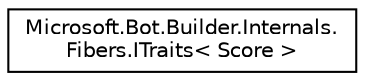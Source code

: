 digraph "Graphical Class Hierarchy"
{
  edge [fontname="Helvetica",fontsize="10",labelfontname="Helvetica",labelfontsize="10"];
  node [fontname="Helvetica",fontsize="10",shape=record];
  rankdir="LR";
  Node1 [label="Microsoft.Bot.Builder.Internals.\lFibers.ITraits\< Score \>",height=0.2,width=0.4,color="black", fillcolor="white", style="filled",URL="$dd/d6d/interface_microsoft_1_1_bot_1_1_builder_1_1_internals_1_1_fibers_1_1_i_traits.html"];
}
